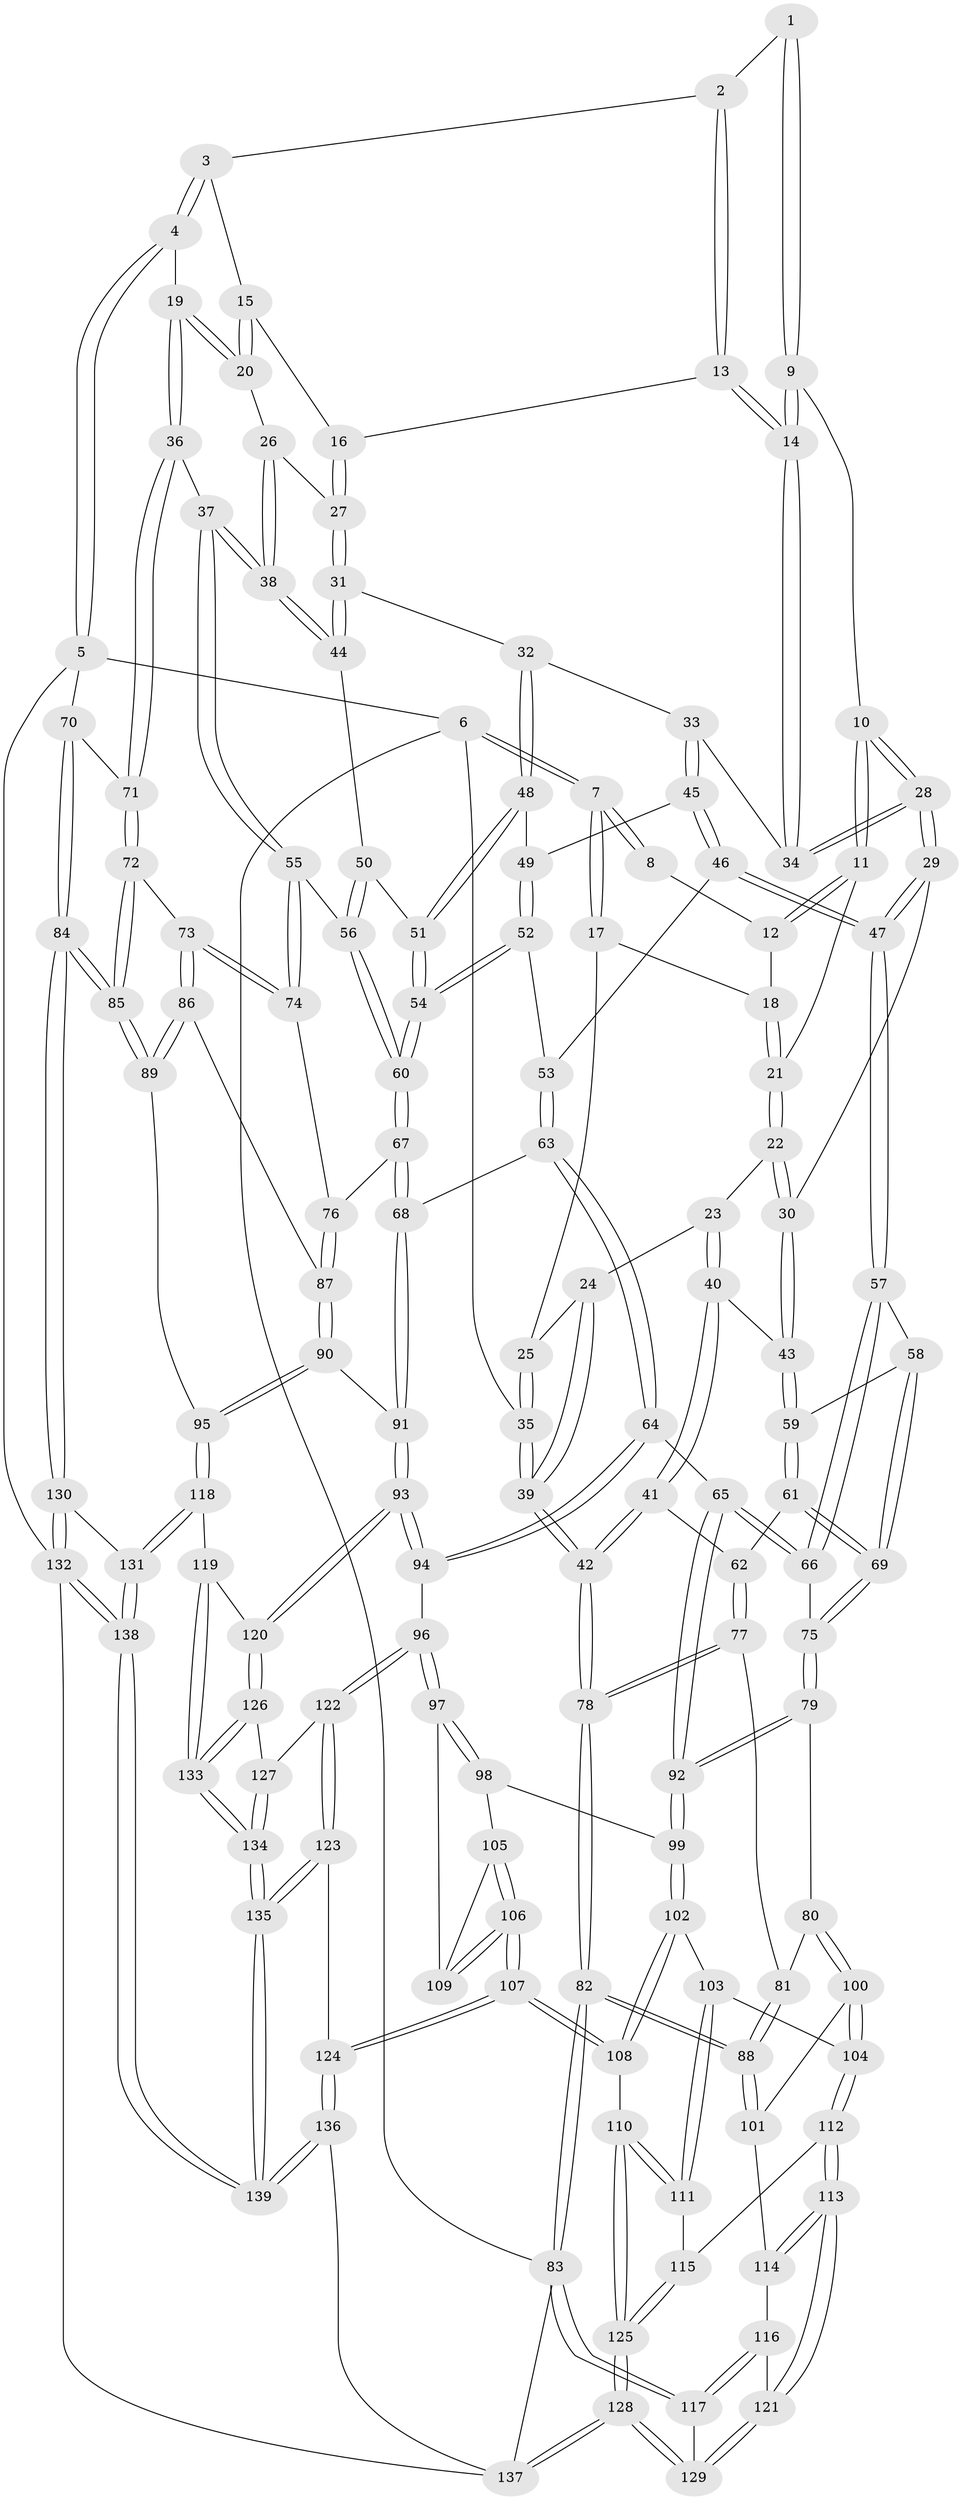// Generated by graph-tools (version 1.1) at 2025/12/02/27/25 16:12:00]
// undirected, 139 vertices, 344 edges
graph export_dot {
graph [start="1"]
  node [color=gray90,style=filled];
  1 [pos="+0.36370190716675427+0"];
  2 [pos="+0.5969132500682109+0"];
  3 [pos="+0.8114815585625479+0"];
  4 [pos="+1+0"];
  5 [pos="+1+0"];
  6 [pos="+0+0"];
  7 [pos="+0+0"];
  8 [pos="+0.3421031519152931+0"];
  9 [pos="+0.39049933470246023+0"];
  10 [pos="+0.3226920642611316+0.11884089143407726"];
  11 [pos="+0.3038235751377623+0.10860729740253641"];
  12 [pos="+0.2313130953583323+0.0394707387360492"];
  13 [pos="+0.555645400974268+0.10440027179879845"];
  14 [pos="+0.5367745350272461+0.11828146485193008"];
  15 [pos="+0.778152302280236+0"];
  16 [pos="+0.6455285936460691+0.08596447165165956"];
  17 [pos="+0.10625123773352604+0.022943012658913207"];
  18 [pos="+0.1638342059330821+0.05955507164554993"];
  19 [pos="+0.8637828665996685+0.15074454241201699"];
  20 [pos="+0.8216841965388921+0.12650820453242836"];
  21 [pos="+0.17984760471938943+0.09732916816806375"];
  22 [pos="+0.1764506825468784+0.17283293867459137"];
  23 [pos="+0.11612570554681227+0.1847537232306748"];
  24 [pos="+0.10426838737646238+0.17694397824845706"];
  25 [pos="+0.10126305344732318+0.17038339887843812"];
  26 [pos="+0.7536632783520186+0.16252272187213407"];
  27 [pos="+0.7288213009446912+0.1742587604363019"];
  28 [pos="+0.3314669805818028+0.19593875828342908"];
  29 [pos="+0.32027728755966806+0.22547681123382018"];
  30 [pos="+0.29229426663872965+0.23718980205594198"];
  31 [pos="+0.7196964720714202+0.19618719703732812"];
  32 [pos="+0.7020695380534401+0.20905139811309376"];
  33 [pos="+0.5471886856175854+0.1702900062772499"];
  34 [pos="+0.5353112305945917+0.12312270847499542"];
  35 [pos="+0+0"];
  36 [pos="+0.9724887704378522+0.28015849629164064"];
  37 [pos="+0.8714812207147334+0.3182150684277487"];
  38 [pos="+0.851894671973055+0.3113744804937061"];
  39 [pos="+0+0.29480627219794286"];
  40 [pos="+0.10471139143593292+0.2874926196980644"];
  41 [pos="+0.050018410732266365+0.3406336766374407"];
  42 [pos="+0+0.34052904226117087"];
  43 [pos="+0.25938249685977033+0.27984844644755164"];
  44 [pos="+0.7833623911842086+0.2901789748197839"];
  45 [pos="+0.5462295165070582+0.20426444396859159"];
  46 [pos="+0.4984985122622802+0.29571466118133305"];
  47 [pos="+0.41818613587648507+0.31233009787403226"];
  48 [pos="+0.6980120059243676+0.21537210248431435"];
  49 [pos="+0.6303454700736455+0.26361215839559216"];
  50 [pos="+0.7455639554999807+0.3094594645686196"];
  51 [pos="+0.6990404386292286+0.32147203097684585"];
  52 [pos="+0.6308747165925963+0.32834602727719353"];
  53 [pos="+0.5177701925705013+0.3119618977210152"];
  54 [pos="+0.6589972581857194+0.360883881921489"];
  55 [pos="+0.8117071010532094+0.3991267003270941"];
  56 [pos="+0.7582128668664393+0.4145335501730849"];
  57 [pos="+0.40985290758483245+0.38703906907520647"];
  58 [pos="+0.3116431768657687+0.388371464073701"];
  59 [pos="+0.2532814142935225+0.30722486964437157"];
  60 [pos="+0.6676335706795878+0.45303729446919044"];
  61 [pos="+0.2036383383465347+0.4045945834981393"];
  62 [pos="+0.12945015785628858+0.4055869225480817"];
  63 [pos="+0.5764937455364063+0.5123733626410817"];
  64 [pos="+0.5406816011157937+0.53673116450737"];
  65 [pos="+0.5406580351534934+0.5367301395030375"];
  66 [pos="+0.41151761769929746+0.3993432060263415"];
  67 [pos="+0.6528355154830906+0.4827352302463671"];
  68 [pos="+0.6397322544598973+0.49136289865762656"];
  69 [pos="+0.2683745723093604+0.4973893718815766"];
  70 [pos="+1+0.2771733596712604"];
  71 [pos="+1+0.29246059982153505"];
  72 [pos="+0.8981345827017019+0.5225932920708833"];
  73 [pos="+0.8833579541637873+0.5276296188158871"];
  74 [pos="+0.8634913294844835+0.5120021541483784"];
  75 [pos="+0.2782801285706109+0.5201143598673097"];
  76 [pos="+0.6969834563790384+0.5044003907200325"];
  77 [pos="+0.10692662932910442+0.49398195138391393"];
  78 [pos="+0+0.4731061782666755"];
  79 [pos="+0.2781777029989259+0.525191823031445"];
  80 [pos="+0.1862172887300099+0.587102563877947"];
  81 [pos="+0.12867516315378755+0.541277721977432"];
  82 [pos="+0+0.6316175193692729"];
  83 [pos="+0+0.8110086904148648"];
  84 [pos="+1+0.6525664280038176"];
  85 [pos="+1+0.6457181766637626"];
  86 [pos="+0.8702626004566597+0.5594469615310579"];
  87 [pos="+0.7902072341933947+0.6031565215223146"];
  88 [pos="+0+0.6311332710839649"];
  89 [pos="+0.9030965882844014+0.6682098100815165"];
  90 [pos="+0.7706478456233948+0.6687335144921914"];
  91 [pos="+0.7291719838238836+0.6831070446114109"];
  92 [pos="+0.39152992684349364+0.6050135645563836"];
  93 [pos="+0.6899360861636394+0.7237685729887878"];
  94 [pos="+0.5781594934786684+0.6710696336669533"];
  95 [pos="+0.861710857419023+0.7158482973583523"];
  96 [pos="+0.5442675619195496+0.7220098004565833"];
  97 [pos="+0.5069859223261286+0.7261823524088638"];
  98 [pos="+0.39916522463498305+0.6333224093603874"];
  99 [pos="+0.3894662687269019+0.6169454369989962"];
  100 [pos="+0.17578652184216742+0.6241830715416508"];
  101 [pos="+0.09897200428156729+0.6638216951928954"];
  102 [pos="+0.36488183736944063+0.6529596908760015"];
  103 [pos="+0.30364725097294953+0.682748263993877"];
  104 [pos="+0.20381215095923627+0.672176344259724"];
  105 [pos="+0.42316470439669907+0.698700978417939"];
  106 [pos="+0.4403057499064652+0.7697814066511476"];
  107 [pos="+0.41608230267277+0.8235692101874421"];
  108 [pos="+0.35334829272155566+0.7952698356142603"];
  109 [pos="+0.49787432257393477+0.7309999394446235"];
  110 [pos="+0.34316307748631925+0.7967756531105943"];
  111 [pos="+0.2888009503736734+0.7348917852478254"];
  112 [pos="+0.20968985585317831+0.731016934124593"];
  113 [pos="+0.17499598567085017+0.7718755329396227"];
  114 [pos="+0.10212423467326934+0.7174545631531353"];
  115 [pos="+0.2262345640296876+0.7401604334088585"];
  116 [pos="+0.09306784909950362+0.7377595986749512"];
  117 [pos="+0+0.8512449456893862"];
  118 [pos="+0.873560741887952+0.8133891894867498"];
  119 [pos="+0.7847390917193171+0.7862962496244986"];
  120 [pos="+0.6907281700939649+0.7322972927856269"];
  121 [pos="+0.15061666030854573+0.8429097896845292"];
  122 [pos="+0.5504429837954471+0.7828409023614283"];
  123 [pos="+0.5008841087001281+0.8183518080235506"];
  124 [pos="+0.4321628023183661+0.8486836243386463"];
  125 [pos="+0.28561957526844656+0.828516104847735"];
  126 [pos="+0.6880338021292197+0.7415817496764003"];
  127 [pos="+0.5604809165720085+0.7909794024496423"];
  128 [pos="+0.18877089500189723+0.9626157156396873"];
  129 [pos="+0.13942098326126484+0.9128656016572259"];
  130 [pos="+1+0.7878642048411196"];
  131 [pos="+0.8887313693152888+0.8439339997969841"];
  132 [pos="+1+1"];
  133 [pos="+0.6661034041408+0.8832646420249449"];
  134 [pos="+0.6586722044975755+0.9145330100782832"];
  135 [pos="+0.6618361727468254+0.9480641111390445"];
  136 [pos="+0.464675742360286+1"];
  137 [pos="+0.2822563184723311+1"];
  138 [pos="+0.6979030112003054+1"];
  139 [pos="+0.6969964835664245+1"];
  1 -- 2;
  1 -- 9;
  1 -- 9;
  2 -- 3;
  2 -- 13;
  2 -- 13;
  3 -- 4;
  3 -- 4;
  3 -- 15;
  4 -- 5;
  4 -- 5;
  4 -- 19;
  5 -- 6;
  5 -- 70;
  5 -- 132;
  6 -- 7;
  6 -- 7;
  6 -- 35;
  6 -- 83;
  7 -- 8;
  7 -- 8;
  7 -- 17;
  7 -- 17;
  8 -- 12;
  9 -- 10;
  9 -- 14;
  9 -- 14;
  10 -- 11;
  10 -- 11;
  10 -- 28;
  10 -- 28;
  11 -- 12;
  11 -- 12;
  11 -- 21;
  12 -- 18;
  13 -- 14;
  13 -- 14;
  13 -- 16;
  14 -- 34;
  14 -- 34;
  15 -- 16;
  15 -- 20;
  15 -- 20;
  16 -- 27;
  16 -- 27;
  17 -- 18;
  17 -- 25;
  18 -- 21;
  18 -- 21;
  19 -- 20;
  19 -- 20;
  19 -- 36;
  19 -- 36;
  20 -- 26;
  21 -- 22;
  21 -- 22;
  22 -- 23;
  22 -- 30;
  22 -- 30;
  23 -- 24;
  23 -- 40;
  23 -- 40;
  24 -- 25;
  24 -- 39;
  24 -- 39;
  25 -- 35;
  25 -- 35;
  26 -- 27;
  26 -- 38;
  26 -- 38;
  27 -- 31;
  27 -- 31;
  28 -- 29;
  28 -- 29;
  28 -- 34;
  28 -- 34;
  29 -- 30;
  29 -- 47;
  29 -- 47;
  30 -- 43;
  30 -- 43;
  31 -- 32;
  31 -- 44;
  31 -- 44;
  32 -- 33;
  32 -- 48;
  32 -- 48;
  33 -- 34;
  33 -- 45;
  33 -- 45;
  35 -- 39;
  35 -- 39;
  36 -- 37;
  36 -- 71;
  36 -- 71;
  37 -- 38;
  37 -- 38;
  37 -- 55;
  37 -- 55;
  38 -- 44;
  38 -- 44;
  39 -- 42;
  39 -- 42;
  40 -- 41;
  40 -- 41;
  40 -- 43;
  41 -- 42;
  41 -- 42;
  41 -- 62;
  42 -- 78;
  42 -- 78;
  43 -- 59;
  43 -- 59;
  44 -- 50;
  45 -- 46;
  45 -- 46;
  45 -- 49;
  46 -- 47;
  46 -- 47;
  46 -- 53;
  47 -- 57;
  47 -- 57;
  48 -- 49;
  48 -- 51;
  48 -- 51;
  49 -- 52;
  49 -- 52;
  50 -- 51;
  50 -- 56;
  50 -- 56;
  51 -- 54;
  51 -- 54;
  52 -- 53;
  52 -- 54;
  52 -- 54;
  53 -- 63;
  53 -- 63;
  54 -- 60;
  54 -- 60;
  55 -- 56;
  55 -- 74;
  55 -- 74;
  56 -- 60;
  56 -- 60;
  57 -- 58;
  57 -- 66;
  57 -- 66;
  58 -- 59;
  58 -- 69;
  58 -- 69;
  59 -- 61;
  59 -- 61;
  60 -- 67;
  60 -- 67;
  61 -- 62;
  61 -- 69;
  61 -- 69;
  62 -- 77;
  62 -- 77;
  63 -- 64;
  63 -- 64;
  63 -- 68;
  64 -- 65;
  64 -- 94;
  64 -- 94;
  65 -- 66;
  65 -- 66;
  65 -- 92;
  65 -- 92;
  66 -- 75;
  67 -- 68;
  67 -- 68;
  67 -- 76;
  68 -- 91;
  68 -- 91;
  69 -- 75;
  69 -- 75;
  70 -- 71;
  70 -- 84;
  70 -- 84;
  71 -- 72;
  71 -- 72;
  72 -- 73;
  72 -- 85;
  72 -- 85;
  73 -- 74;
  73 -- 74;
  73 -- 86;
  73 -- 86;
  74 -- 76;
  75 -- 79;
  75 -- 79;
  76 -- 87;
  76 -- 87;
  77 -- 78;
  77 -- 78;
  77 -- 81;
  78 -- 82;
  78 -- 82;
  79 -- 80;
  79 -- 92;
  79 -- 92;
  80 -- 81;
  80 -- 100;
  80 -- 100;
  81 -- 88;
  81 -- 88;
  82 -- 83;
  82 -- 83;
  82 -- 88;
  82 -- 88;
  83 -- 117;
  83 -- 117;
  83 -- 137;
  84 -- 85;
  84 -- 85;
  84 -- 130;
  84 -- 130;
  85 -- 89;
  85 -- 89;
  86 -- 87;
  86 -- 89;
  86 -- 89;
  87 -- 90;
  87 -- 90;
  88 -- 101;
  88 -- 101;
  89 -- 95;
  90 -- 91;
  90 -- 95;
  90 -- 95;
  91 -- 93;
  91 -- 93;
  92 -- 99;
  92 -- 99;
  93 -- 94;
  93 -- 94;
  93 -- 120;
  93 -- 120;
  94 -- 96;
  95 -- 118;
  95 -- 118;
  96 -- 97;
  96 -- 97;
  96 -- 122;
  96 -- 122;
  97 -- 98;
  97 -- 98;
  97 -- 109;
  98 -- 99;
  98 -- 105;
  99 -- 102;
  99 -- 102;
  100 -- 101;
  100 -- 104;
  100 -- 104;
  101 -- 114;
  102 -- 103;
  102 -- 108;
  102 -- 108;
  103 -- 104;
  103 -- 111;
  103 -- 111;
  104 -- 112;
  104 -- 112;
  105 -- 106;
  105 -- 106;
  105 -- 109;
  106 -- 107;
  106 -- 107;
  106 -- 109;
  106 -- 109;
  107 -- 108;
  107 -- 108;
  107 -- 124;
  107 -- 124;
  108 -- 110;
  110 -- 111;
  110 -- 111;
  110 -- 125;
  110 -- 125;
  111 -- 115;
  112 -- 113;
  112 -- 113;
  112 -- 115;
  113 -- 114;
  113 -- 114;
  113 -- 121;
  113 -- 121;
  114 -- 116;
  115 -- 125;
  115 -- 125;
  116 -- 117;
  116 -- 117;
  116 -- 121;
  117 -- 129;
  118 -- 119;
  118 -- 131;
  118 -- 131;
  119 -- 120;
  119 -- 133;
  119 -- 133;
  120 -- 126;
  120 -- 126;
  121 -- 129;
  121 -- 129;
  122 -- 123;
  122 -- 123;
  122 -- 127;
  123 -- 124;
  123 -- 135;
  123 -- 135;
  124 -- 136;
  124 -- 136;
  125 -- 128;
  125 -- 128;
  126 -- 127;
  126 -- 133;
  126 -- 133;
  127 -- 134;
  127 -- 134;
  128 -- 129;
  128 -- 129;
  128 -- 137;
  128 -- 137;
  130 -- 131;
  130 -- 132;
  130 -- 132;
  131 -- 138;
  131 -- 138;
  132 -- 138;
  132 -- 138;
  132 -- 137;
  133 -- 134;
  133 -- 134;
  134 -- 135;
  134 -- 135;
  135 -- 139;
  135 -- 139;
  136 -- 137;
  136 -- 139;
  136 -- 139;
  138 -- 139;
  138 -- 139;
}
